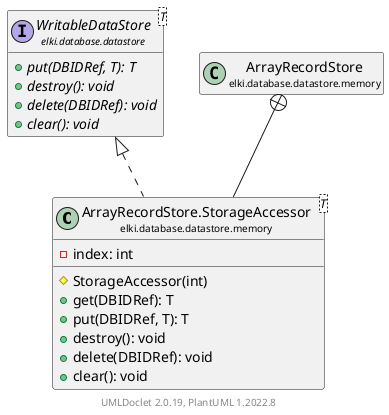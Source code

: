 @startuml
    remove .*\.(Instance|Par|Parameterizer|Factory)$
    set namespaceSeparator none
    hide empty fields
    hide empty methods

    class "<size:14>ArrayRecordStore.StorageAccessor\n<size:10>elki.database.datastore.memory" as elki.database.datastore.memory.ArrayRecordStore.StorageAccessor<T> [[ArrayRecordStore.StorageAccessor.html]] {
        -index: int
        #StorageAccessor(int)
        +get(DBIDRef): T
        +put(DBIDRef, T): T
        +destroy(): void
        +delete(DBIDRef): void
        +clear(): void
    }

    interface "<size:14>WritableDataStore\n<size:10>elki.database.datastore" as elki.database.datastore.WritableDataStore<T> [[../WritableDataStore.html]] {
        {abstract} +put(DBIDRef, T): T
        {abstract} +destroy(): void
        {abstract} +delete(DBIDRef): void
        {abstract} +clear(): void
    }
    class "<size:14>ArrayRecordStore\n<size:10>elki.database.datastore.memory" as elki.database.datastore.memory.ArrayRecordStore [[ArrayRecordStore.html]]

    elki.database.datastore.WritableDataStore <|.. elki.database.datastore.memory.ArrayRecordStore.StorageAccessor
    elki.database.datastore.memory.ArrayRecordStore +-- elki.database.datastore.memory.ArrayRecordStore.StorageAccessor

    center footer UMLDoclet 2.0.19, PlantUML 1.2022.8
@enduml
